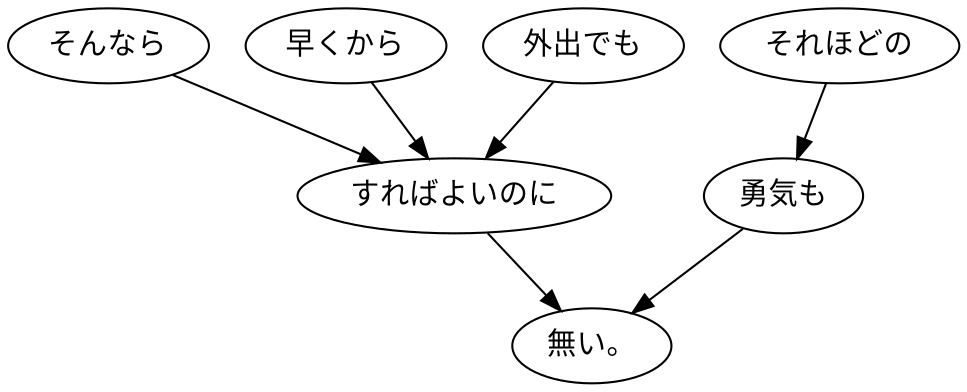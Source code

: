 digraph graph389 {
	node0 [label="そんなら"];
	node1 [label="早くから"];
	node2 [label="外出でも"];
	node3 [label="すればよいのに"];
	node4 [label="それほどの"];
	node5 [label="勇気も"];
	node6 [label="無い。"];
	node0 -> node3;
	node1 -> node3;
	node2 -> node3;
	node3 -> node6;
	node4 -> node5;
	node5 -> node6;
}
